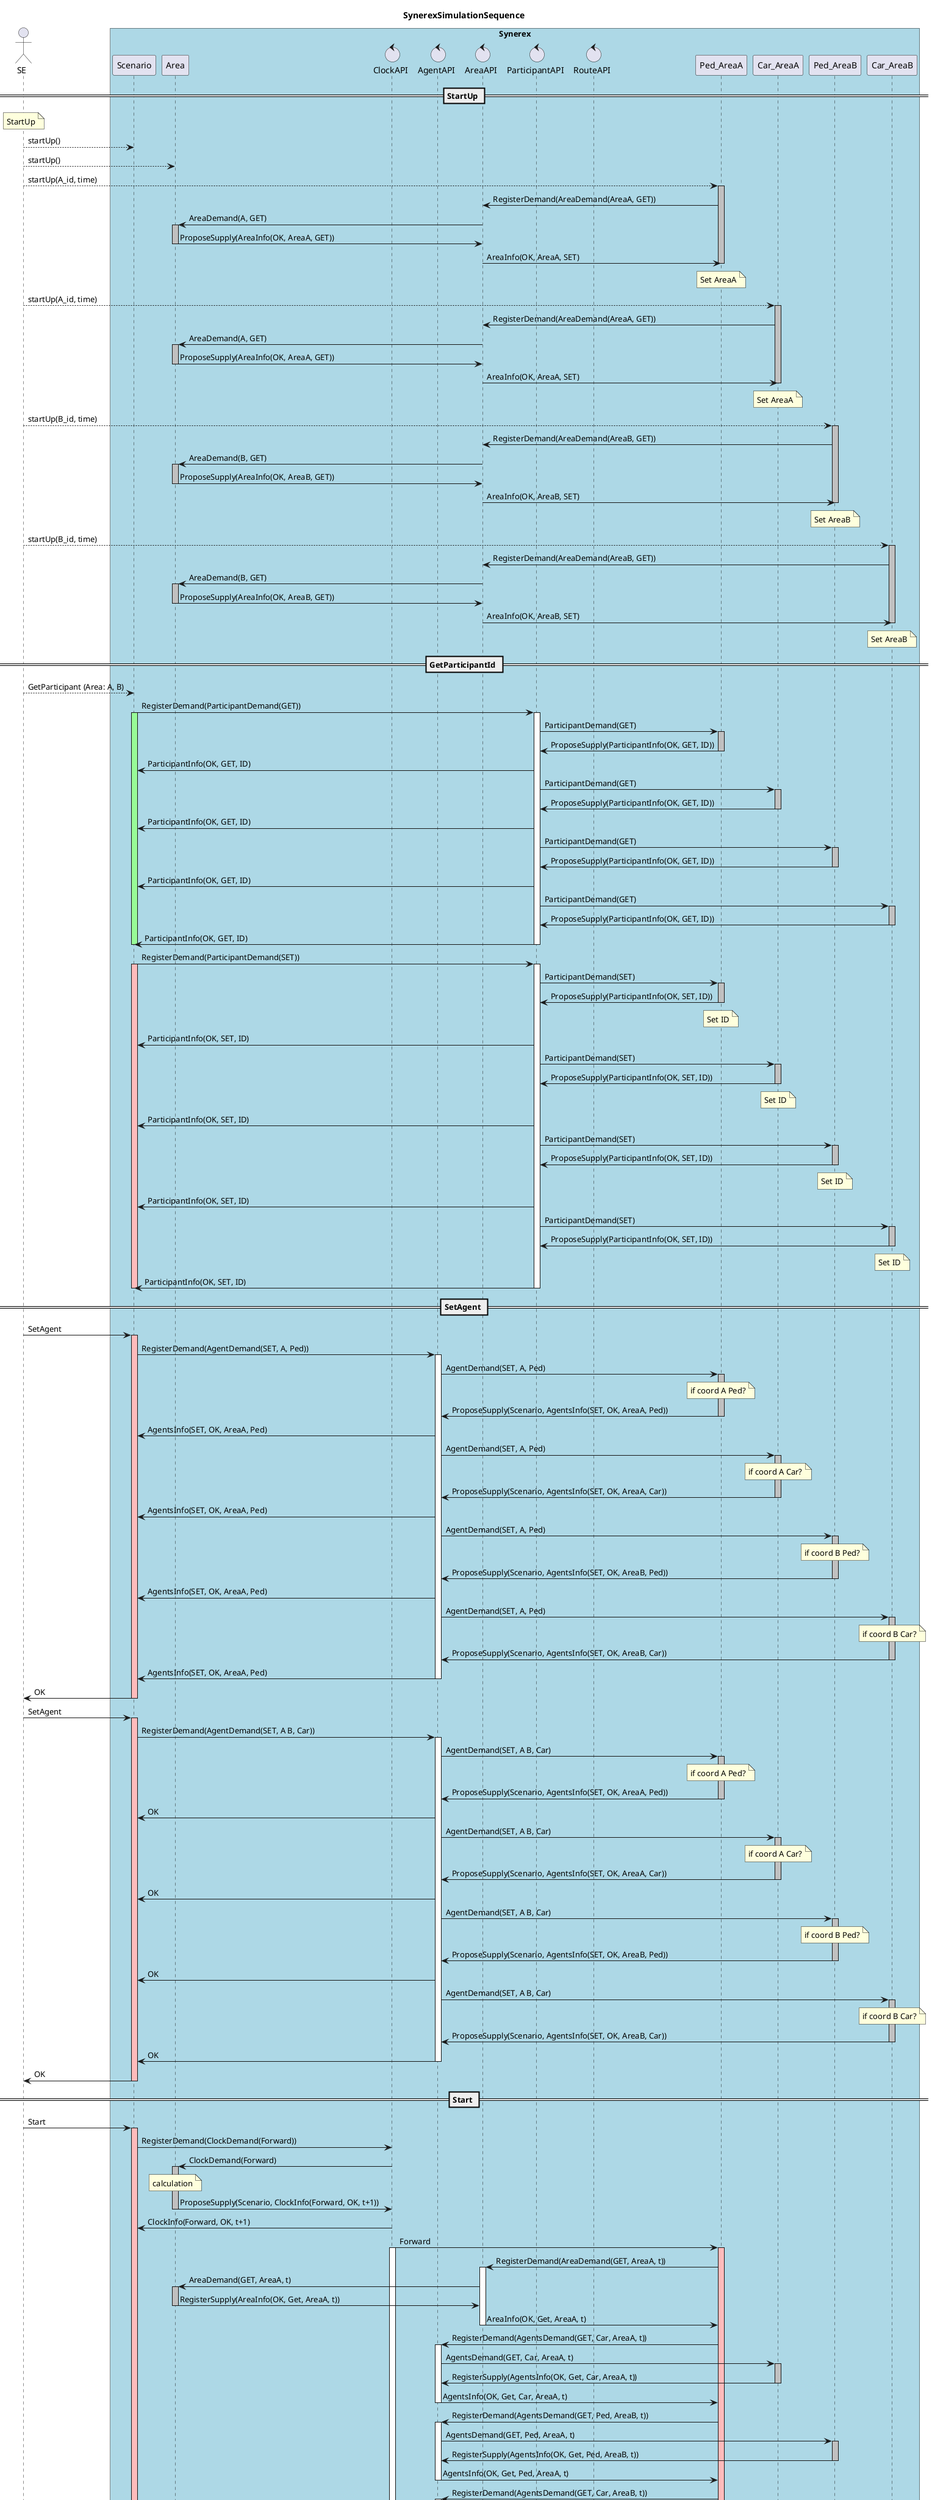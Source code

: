 

@startuml

'http://plantuml.com/ja/guide'


title SynerexSimulationSequence

actor SE
box "Synerex" #LightBlue
participant Scenario
participant Area
control ClockAPI
control AgentAPI
control AreaAPI
control ParticipantAPI
control RouteAPI
participant Ped_AreaA
participant Car_AreaA
participant Ped_AreaB
participant Car_AreaB
end box


== StartUp ==
note over SE: StartUp
SE --> Scenario: startUp()
SE --> Area: startUp()

SE --> Ped_AreaA: startUp(A_id, time)
activate Ped_AreaA #c0c0c0
Ped_AreaA -> AreaAPI: RegisterDemand(AreaDemand(AreaA, GET))
AreaAPI -> Area: AreaDemand(A, GET)
activate Area #c0c0c0
Area -> AreaAPI: ProposeSupply(AreaInfo(OK, AreaA, GET))
deactivate Area
AreaAPI -> Ped_AreaA: AreaInfo(OK, AreaA, SET)
note over Ped_AreaA: Set AreaA
deactivate Ped_AreaA

SE --> Car_AreaA: startUp(A_id, time)
activate Car_AreaA #c0c0c0
Car_AreaA -> AreaAPI: RegisterDemand(AreaDemand(AreaA, GET))
AreaAPI -> Area: AreaDemand(A, GET)
activate Area #c0c0c0
Area -> AreaAPI: ProposeSupply(AreaInfo(OK, AreaA, GET))
deactivate Area
AreaAPI -> Car_AreaA: AreaInfo(OK, AreaA, SET)
note over Car_AreaA: Set AreaA
deactivate Car_AreaA

SE --> Ped_AreaB: startUp(B_id, time)
activate Ped_AreaB #c0c0c0
Ped_AreaB -> AreaAPI: RegisterDemand(AreaDemand(AreaB, GET))
AreaAPI -> Area: AreaDemand(B, GET)
activate Area #c0c0c0
Area -> AreaAPI: ProposeSupply(AreaInfo(OK, AreaB, GET))
deactivate Area
AreaAPI -> Ped_AreaB: AreaInfo(OK, AreaB, SET)
note over Ped_AreaB: Set AreaB
deactivate Ped_AreaB

SE --> Car_AreaB: startUp(B_id, time)
activate Car_AreaB  #c0c0c0
Car_AreaB -> AreaAPI: RegisterDemand(AreaDemand(AreaB, GET))
AreaAPI -> Area: AreaDemand(B, GET)
activate Area #c0c0c0
Area -> AreaAPI: ProposeSupply(AreaInfo(OK, AreaB, GET))
deactivate Area
AreaAPI -> Car_AreaB: AreaInfo(OK, AreaB, SET)
note over Car_AreaB: Set AreaB
deactivate Car_AreaB


== GetParticipantId ==
SE --> Scenario: GetParticipant (Area: A, B)
Scenario -> ParticipantAPI: RegisterDemand(ParticipantDemand(GET))
activate ParticipantAPI
activate Scenario #98FB98

'Get ParticipantId to Area'
'ParticipantAPI -> Area: ParticipantDemand(GET)
'activate Area #c0c0c0
'Area -> ParticipantAPI: ProposeSupply(ParticipantInfo(OK, GET, ID))
'deactivate Area
'ParticipantAPI -> Scenario: ParticipantInfo(OK, GET, ID)

'Get ParticipantId to Ped_Area_A'
ParticipantAPI -> Ped_AreaA: ParticipantDemand(GET)
activate Ped_AreaA #c0c0c0
Ped_AreaA -> ParticipantAPI: ProposeSupply(ParticipantInfo(OK, GET, ID))
deactivate Ped_AreaA
ParticipantAPI -> Scenario: ParticipantInfo(OK, GET, ID)

'Get ParticipantId to Car_Area_A'
ParticipantAPI -> Car_AreaA: ParticipantDemand(GET)
activate Car_AreaA #c0c0c0
Car_AreaA -> ParticipantAPI: ProposeSupply(ParticipantInfo(OK, GET, ID))
deactivate Car_AreaA
ParticipantAPI -> Scenario: ParticipantInfo(OK, GET, ID)

'Get ParticipantId to Ped_Area_B'
ParticipantAPI -> Ped_AreaB: ParticipantDemand(GET)
activate Ped_AreaB #c0c0c0
Ped_AreaB -> ParticipantAPI: ProposeSupply(ParticipantInfo(OK, GET, ID))
deactivate Ped_AreaB
ParticipantAPI -> Scenario: ParticipantInfo(OK, GET, ID)

'Get ParticipantId to Car_Area_B'
ParticipantAPI -> Car_AreaB: ParticipantDemand(GET)
activate Car_AreaB #c0c0c0
Car_AreaB -> ParticipantAPI: ProposeSupply(ParticipantInfo(OK, GET, ID))
deactivate Car_AreaB
ParticipantAPI -> Scenario: ParticipantInfo(OK, GET, ID)

deactivate Scenario
deactivate ParticipantAPI

'set ParticipantID'

Scenario -> ParticipantAPI: RegisterDemand(ParticipantDemand(SET))
activate ParticipantAPI
activate Scenario #FFBBBB

'Set ParticipantId to Ped_Area_A'
ParticipantAPI -> Ped_AreaA: ParticipantDemand(SET)
activate Ped_AreaA #c0c0c0
Ped_AreaA -> ParticipantAPI: ProposeSupply(ParticipantInfo(OK, SET, ID))
note over Ped_AreaA: Set ID
deactivate Ped_AreaA
ParticipantAPI -> Scenario: ParticipantInfo(OK, SET, ID)

'Set ParticipantId to Car_Area_A'
ParticipantAPI -> Car_AreaA: ParticipantDemand(SET)
activate Car_AreaA #c0c0c0
Car_AreaA -> ParticipantAPI: ProposeSupply(ParticipantInfo(OK, SET, ID))
note over Car_AreaA: Set ID
deactivate Car_AreaA
ParticipantAPI -> Scenario: ParticipantInfo(OK, SET, ID)

'Set ParticipantId to Ped_Area_B'
ParticipantAPI -> Ped_AreaB: ParticipantDemand(SET)
activate Ped_AreaB #c0c0c0
Ped_AreaB -> ParticipantAPI: ProposeSupply(ParticipantInfo(OK, SET, ID))
note over Ped_AreaB: Set ID
deactivate Ped_AreaB
ParticipantAPI -> Scenario: ParticipantInfo(OK, SET, ID)

'Set ParticipantId to Car_Area_B'
ParticipantAPI -> Car_AreaB: ParticipantDemand(SET)
activate Car_AreaB #c0c0c0
Car_AreaB -> ParticipantAPI: ProposeSupply(ParticipantInfo(OK, SET, ID))
note over Car_AreaB: Set ID
deactivate Car_AreaB
ParticipantAPI -> Scenario: ParticipantInfo(OK, SET, ID)

deactivate Scenario
deactivate ParticipantAPI

'== SetClock ==
'SE -> Scenario: SetClock
'activate Scenario #FFBBBB
'ote over Scenario: Set Clock
'cenario -> ClockAPI: RegisterDemand(ClockDemand(SET))
'activate ClockAPI

'SetClock Area'
'ClockAPI -> Area: ClockDemand(SET)
'activate Area  #c0c0c0
'note over Area: Set Clock
'Area -> ClockAPI: ProposeSupply(Scenario, ClockInfo(OK, SET))
'deactivate Area
'ClockAPI -> Scenario: (Scenario, ClockInfo(OK, SET))

'SetClock Ped_AreaA'
'ClockAPI -> Ped_AreaA: ClockDemand(SET)∂
'ctivate Ped_AreaA  #c0c0c0
'note over Ped_AreaA: Set Clock
'Ped_AreaA -> ClockAPI: ProposeSupply(Scenario, ClockInfo(OK, SET))
'deactivate Ped_AreaA
'ClockAPI -> Scenario: (Scenario, ClockInfo(OK, SET))

'SetClock Car_AreaA'
'ClockAPI -> Car_AreaA: ClockDemand(SET)
'activate Car_AreaA  #c0c0c0
'note over Car_AreaA: s\Set Clock
'Car_AreaA -> ClockAPI: ProposeSupply(Scenario, ClockInfo(OK, SET))
'deactivate Car_AreaA
'ClockAPI -> Scenario: (Scenario, ClockInfo(OK, SET))

'SetClock Ped_AreaB'
'ClockAPI -> Ped_AreaB: ClockDemand(SET)
'activate Ped_AreaB  #c0c0c0
'note over Ped_AreaB: Set Clock
'Ped_AreaB -> ClockAPI: ProposeSupply(Scenario, ClockInfo(OK, SET))
'deactivate Ped_AreaB
'ClockAPI -> Scenario: (Scenario, ClockInfo(OK, SET))

'SetClock Car_AreaB'
'ClockAPI -> Car_AreaB: ClockDemand(SET)
'activate Car_AreaB  #c0c0c0
'note over Car_AreaB: Set Clock
'Car_AreaB -> ClockAPI: ProposeSupply(Scenario, ClockInfo(OK, SET))
'deactivate Car_AreaB
'ClockAPI -> Scenario: (Scenario, ClockInfo(OK, SET))
'deactivate ClockAPI

'Scenario -> SE: OK
'deactivate Scenario

'== SetArea ==
'Set Area A'
'SE -> Scenario: SetArea(A)
'activate Scenario #FFBBBB
'Scenario -> AreaAPI: RegisterDemand(AreaDemand(A, SET))
'activate AreaAPI

'Set Area To Ped_AreaA'
'AreaAPI -> Ped_AreaA: AreaDemand(A, SET)
'activate Ped_AreaA  #c0c0c0
'Ped_AreaA -> AreaAPI: RegisterDemand(AreaDemand(AreaA, GET))
'AreaAPI -> Area: AreaDemand(A, GET)
'activate Area #c0c0c0
'Area -> AreaAPI: RegisterSupply(AreaInfo(OK, AreaA, GET))
'deactivate Area
'AreaAPI -> Ped_AreaA: AreaInfo(OK, AreaA, SET)
'note over Ped_AreaA: Set AreaA
'Ped_AreaA -> AreaAPI: ProposeSupply(Scenario, AreaInfo(OK, AreaA, SET)) 
'deactivate Ped_AreaA
'AreaAPI -> Scenario: (Scenario, AreaInfo(OK, AreaA, SET)) 

'Set Area To Car_AreaA'
'AreaAPI -> Car_AreaA: AreaDemand(A, SET)
'activate Car_AreaA  #c0c0c0
'Car_AreaA -> AreaAPI: RegisterDemand(AreaDemand(AreaA, GET))
'AreaAPI -> Area: AreaDemand(A, GET)
'activate Area #c0c0c0
'Area -> AreaAPI: RegisterSupply(AreaInfo(OK, AreaA, GET))
'deactivate Area
'AreaAPI -> Car_AreaA: AreaInfo(OK, AreaA, SET)
'note over Car_AreaA: Set AreaA
'Car_AreaA -> AreaAPI: ProposeSupply(Scenario, AreaInfo(OK, AreaA, SET)) 
'deactivate Car_AreaA
'AreaAPI -> Scenario: (Scenario, AreaInfo(OK, AreaA, SET)) 
'deactivate AreaAPI
'Scenario -> SE: OK
'deactivate Scenario


'Set Area B'
'SE -> Scenario: SetArea(B)
'activate Scenario #FFBBBB
'Scenario -> AreaAPI: RegisterDemand(AreaDemand(B, SET))
'activate AreaAPI

'Set Area To Ped_AreaB'
'AreaAPI -> Ped_AreaB: AreaDemand(B, SET)
'activate Ped_AreaB  #c0c0c0
'Ped_AreaB -> AreaAPI: RegisterDemand(AreaDemand(AreaB, GET))
'AreaAPI -> Area: AreaDemand(B, GET)
'activate Area #c0c0c0
'Area -> AreaAPI: RegisterSupply(AreaInfo(OK, AreaB, GET))
'deactivate Area
'AreaAPI -> Ped_AreaB: AreaInfo(OK, AreaB, SET)
'note over Ped_AreaB: Set AreaB
'Ped_AreaB -> AreaAPI: ProposeSupply(Scenario, AreaInfo(OK, AreaB, SET)) 
'deactivate Ped_AreaB
'AreaAPI -> Scenario: (Scenario, AreaInfo(OK, AreaB, SET)) 

'Set Area To Car_AreaB'
'AreaAPI -> Car_AreaB: AreaDemand(B, SET)
'activate Car_AreaB  #c0c0c0
'Car_AreaB -> AreaAPI: RegisterDemand(AreaDemand(AreaB, GET))
'AreaAPI -> Area: AreaDemand(B, GET)
'activate Area #c0c0c0
'Area -> AreaAPI: RegisterSupply(AreaInfo(OK, AreaB, GET))
'deactivate Area
'AreaAPI -> Car_AreaB: AreaInfo(OK, AreaB, SET)
'note over Car_AreaB: Set AreaB
'Car_AreaB -> AreaAPI: ProposeSupply(Scenario, AreaInfo(OK, AreaB, SET)) 
'deactivate Car_AreaB
'AreaAPI -> Scenario: (Scenario, AreaInfo(OK, AreaB, SET)) 
'deactivate AreaAPI
'Scenario -> SE: OK
'deactivate Scenario


== SetAgent ==
'Set Agent Ped A'
SE -> Scenario: SetAgent
activate Scenario #FFBBBB
Scenario -> AgentAPI: RegisterDemand(AgentDemand(SET, A, Ped))
activate AgentAPI

'SetAgent Ped A To Ped_AreaA'
AgentAPI -> Ped_AreaA: AgentDemand(SET, A, Ped)
activate Ped_AreaA #c0c0c0
note over Ped_AreaA: if coord A Ped?
Ped_AreaA -> AgentAPI: ProposeSupply(Scenario, AgentsInfo(SET, OK, AreaA, Ped))
deactivate Ped_AreaA
AgentAPI -> Scenario: AgentsInfo(SET, OK, AreaA, Ped)

'SetAgent Ped A To Car_AreaA'
AgentAPI -> Car_AreaA: AgentDemand(SET, A, Ped)
activate Car_AreaA #c0c0c0
note over Car_AreaA: if coord A Car?
Car_AreaA -> AgentAPI: ProposeSupply(Scenario, AgentsInfo(SET, OK, AreaA, Car))
deactivate Car_AreaA
AgentAPI -> Scenario: AgentsInfo(SET, OK, AreaA, Ped)

'SetAgent Ped A To Ped_AreaB'
AgentAPI -> Ped_AreaB: AgentDemand(SET, A, Ped)
activate Ped_AreaB #c0c0c0
note over Ped_AreaB: if coord B Ped?
Ped_AreaB -> AgentAPI: ProposeSupply(Scenario, AgentsInfo(SET, OK, AreaB, Ped))
deactivate Ped_AreaB
AgentAPI -> Scenario: AgentsInfo(SET, OK, AreaA, Ped)

'SetAgent Ped A To Car_AreaB'
AgentAPI -> Car_AreaB: AgentDemand(SET, A, Ped)
activate Car_AreaB #c0c0c0
note over Car_AreaB: if coord B Car?
Car_AreaB -> AgentAPI: ProposeSupply(Scenario, AgentsInfo(SET, OK, AreaB, Car))
deactivate Car_AreaB
AgentAPI -> Scenario: AgentsInfo(SET, OK, AreaA, Ped)

deactivate AgentAPI
Scenario -> SE: OK
deactivate Scenario


'Set Agent Car A and B'
SE -> Scenario: SetAgent
activate Scenario #FFBBBB
Scenario -> AgentAPI: RegisterDemand(AgentDemand(SET, A B, Car))
activate AgentAPI

'SetAgent Car A B To Ped_AreaA'
AgentAPI -> Ped_AreaA: AgentDemand(SET, A B, Car)
activate Ped_AreaA #c0c0c0
note over Ped_AreaA: if coord A Ped?
Ped_AreaA -> AgentAPI: ProposeSupply(Scenario, AgentsInfo(SET, OK, AreaA, Ped))
deactivate Ped_AreaA
AgentAPI -> Scenario: OK

'SetAgent Car A B To Car_AreaA'
AgentAPI -> Car_AreaA: AgentDemand(SET, A B, Car)
activate Car_AreaA #c0c0c0
note over Car_AreaA: if coord A Car?
Car_AreaA -> AgentAPI: ProposeSupply(Scenario, AgentsInfo(SET, OK, AreaA, Car))
deactivate Car_AreaA
AgentAPI -> Scenario: OK

'SetAgent Car A B To Ped_AreaB'
AgentAPI -> Ped_AreaB: AgentDemand(SET, A B, Car)
activate Ped_AreaB #c0c0c0
note over Ped_AreaB: if coord B Ped?
Ped_AreaB -> AgentAPI: ProposeSupply(Scenario, AgentsInfo(SET, OK, AreaB, Ped))
deactivate Ped_AreaB
AgentAPI -> Scenario: OK

'SetAgent Car A B To Car_AreaB'
AgentAPI -> Car_AreaB: AgentDemand(SET, A B, Car)
activate Car_AreaB #c0c0c0
note over Car_AreaB: if coord B Car?
Car_AreaB -> AgentAPI: ProposeSupply(Scenario, AgentsInfo(SET, OK, AreaB, Car))
deactivate Car_AreaB
AgentAPI -> Scenario: OK

deactivate AgentAPI
Scenario -> SE: OK
deactivate Scenario


== Start ==
SE -> Scenario: Start
activate Scenario #FFBBBB
Scenario -> ClockAPI: RegisterDemand(ClockDemand(Forward))

'Forward To Area'
ClockAPI -> Area: ClockDemand(Forward)
activate Area #c0c0c0
note over Area: calculation
Area -> ClockAPI: ProposeSupply(Scenario, ClockInfo(Forward, OK, t+1))
deactivate Area
ClockAPI -> Scenario: ClockInfo(Forward, OK, t+1)
deactivate ClockAPI

'Forward To Ped_AreaA'
ClockAPI -> Ped_AreaA: Forward
activate ClockAPI
activate Ped_AreaA #FFBBBB

Ped_AreaA -> AreaAPI: RegisterDemand(AreaDemand(GET, AreaA, t))
activate AreaAPI 
AreaAPI -> Area: AreaDemand(GET, AreaA, t)
activate Area #c0c0c0
Area -> AreaAPI: RegisterSupply(AreaInfo(OK, Get, AreaA, t))
deactivate Area
AreaAPI -> Ped_AreaA: AreaInfo(OK, Get, AreaA, t)
deactivate AreaAPI

Ped_AreaA -> AgentAPI: RegisterDemand(AgentsDemand(GET, Car, AreaA, t))
activate AgentAPI
AgentAPI -> Car_AreaA: AgentsDemand(GET, Car, AreaA, t)
activate Car_AreaA #c0c0c0
Car_AreaA -> AgentAPI: RegisterSupply(AgentsInfo(OK, Get, Car, AreaA, t))
deactivate Car_AreaA
AgentAPI -> Ped_AreaA: AgentsInfo(OK, Get, Car, AreaA, t)
deactivate AgentAPI

Ped_AreaA -> AgentAPI: RegisterDemand(AgentsDemand(GET, Ped, AreaB, t))
activate AgentAPI
AgentAPI -> Ped_AreaB: AgentsDemand(GET, Ped, AreaA, t)
activate Ped_AreaB #c0c0c0
Ped_AreaB -> AgentAPI: RegisterSupply(AgentsInfo(OK, Get, Ped, AreaB, t))
deactivate Ped_AreaB
AgentAPI -> Ped_AreaA: AgentsInfo(OK, Get, Ped, AreaA, t)
deactivate AgentAPI

Ped_AreaA -> AgentAPI: RegisterDemand(AgentsDemand(GET, Car, AreaB, t))
activate AgentAPI
AgentAPI -> Car_AreaB: AgentsDemand(GET, Car, AreaB, t)
activate Car_AreaB #c0c0c0
Car_AreaB -> AgentAPI: RegisterSupply(AgentsInfo(OK, Get, Car, AreaB, t))
deactivate Car_AreaB
AgentAPI -> Ped_AreaA: AgentsInfo(OK, Get, Car, AreaB, t)
deactivate AgentAPI

note over Ped_AreaA: calculation
Ped_AreaA -> ClockAPI: ProposeSupply(Scenario, ClockInfo(Forward, OK, t+1))
deactivate Ped_AreaA
ClockAPI -> Scenario: ClockInfo(Forward, OK, t+1)
deactivate ClockAPI

'Forward To Car_AreaA'
ClockAPI -> Car_AreaA: Forward
activate ClockAPI
activate Car_AreaA #FFBBBB

Car_AreaA -> AreaAPI: RegisterDemand(AreaDemand(GET, AreaA, t))
activate AreaAPI 
AreaAPI -> Area: AreaDemand(GET, AreaA, t)
activate Area #c0c0c0
Area -> AreaAPI: RegisterSupply(AreaInfo(OK, Get, AreaA, t))
deactivate Area
AreaAPI -> Car_AreaA: AreaInfo(OK, Get, AreaA, t)
deactivate AreaAPI

Car_AreaA -> AgentAPI: RegisterDemand(AgentsDemand(GET, Ped, AreaA, t))
activate AgentAPI
AgentAPI -> Ped_AreaA: AgentsDemand(GET, Ped, AreaA, t)
activate Ped_AreaA #c0c0c0
Ped_AreaA -> AgentAPI: RegisterSupply(AgentsInfo(OK, Get, Ped, AreaA, t))
deactivate Ped_AreaA
AgentAPI -> Car_AreaA: AgentsInfo(OK, Get, Ped, AreaA, t)
deactivate AgentAPI

Car_AreaA -> AgentAPI: RegisterDemand(AgentsDemand(GET, Ped, AreaA, t))
activate AgentAPI
AgentAPI -> Ped_AreaB: AgentsDemand(GET, Ped, AreaA, t)
activate Ped_AreaB #c0c0c0
Ped_AreaB -> AgentAPI: RegisterSupply(AgentsInfo(OK, Get, Ped, AreaA, t))
deactivate Ped_AreaB
AgentAPI -> Car_AreaA: AgentsInfo(OK, Get, Ped, AreaA, t)
deactivate AgentAPI

Car_AreaA -> AgentAPI: RegisterDemand(AgentsDemand(GET, Car, AreaB, t))
activate AgentAPI
AgentAPI -> Car_AreaB: AgentsDemand(GET, Car, AreaB, t)
activate Car_AreaB #c0c0c0
Car_AreaB -> AgentAPI: RegisterSupply(AgentsInfo(OK, Get, Car, AreaB, t))
deactivate Car_AreaB
AgentAPI -> Car_AreaA: AgentsInfo(OK, Get, Car, AreaB, t)
deactivate AgentAPI

note over Car_AreaA: calculation
Car_AreaA -> ClockAPI: ProposeSupply(Scenario, ClockInfo(Forward, OK, t+1))
deactivate Car_AreaA
ClockAPI -> Scenario: ClockInfo(Forward, OK, t+1)
deactivate ClockAPI

'Forward To Ped_AreaB'
ClockAPI -> Ped_AreaB: Forward
activate ClockAPI
activate Ped_AreaB #FFBBBB

Ped_AreaB -> AreaAPI: RegisterDemand(AreaDemand(GET, AreaB, t))
activate AreaAPI 
AreaAPI -> Area: AreaDemand(GET, AreaB, t)
activate Area #c0c0c0
Area -> AreaAPI: RegisterSupply(AreaInfo(OK, Get, AreaB, t))
deactivate Area
AreaAPI -> Ped_AreaB: AreaInfo(OK, Get, AreaB, t)
deactivate AreaAPI

Ped_AreaB -> AgentAPI: RegisterDemand(AgentsDemand(GET, Car, AreaB, t))
activate AgentAPI
AgentAPI -> Car_AreaB: AgentsDemand(GET, Car, AreaB, t)
activate Car_AreaB #c0c0c0
Car_AreaB -> AgentAPI: RegisterSupply(AgentsInfo(OK, Get, Car, AreaB, t))
deactivate Car_AreaB
AgentAPI -> Ped_AreaB: AgentsInfo(OK, Get, Car, AreaB, t)
deactivate AgentAPI

Ped_AreaB -> AgentAPI: RegisterDemand(AgentsDemand(GET, Ped, AreaA, t))
activate AgentAPI
AgentAPI -> Ped_AreaA: AgentsDemand(GET, Ped, AreaA, t)
activate Ped_AreaA #c0c0c0
Ped_AreaA -> AgentAPI: RegisterSupply(AgentsInfo(OK, Get, Ped, AreaA, t))
deactivate Ped_AreaA
AgentAPI -> Ped_AreaB: AgentsInfo(OK, Get, Ped, AreaA, t)
deactivate AgentAPI

Ped_AreaB -> AgentAPI: RegisterDemand(AgentsDemand(GET, Car, AreaA, t))
activate AgentAPI
AgentAPI -> Car_AreaA: AgentsDemand(GET, Car, AreaA, t)
activate Car_AreaA #c0c0c0
Car_AreaA -> AgentAPI: RegisterSupply(AgentsInfo(OK, Get, Car, AreaA, t))
deactivate Car_AreaA
AgentAPI -> Ped_AreaB: AgentsInfo(OK, Get, Car, AreaA, t)
deactivate AgentAPI

note over Ped_AreaB: calculation
Ped_AreaB -> ClockAPI: ProposeSupply(Scenario, ClockInfo(Forward, OK, t+1))
deactivate Ped_AreaB
ClockAPI -> Scenario: ClockInfo(Forward, OK, t+1)
deactivate ClockAPI

'Forward To Car_AreaB'
ClockAPI -> Car_AreaB: Forward
activate ClockAPI
activate Car_AreaB #FFBBBB

Car_AreaB -> AreaAPI: RegisterDemand(AreaDemand(GET, AreaB, t))
activate AreaAPI 
AreaAPI -> Area: AreaDemand(GET, AreaB, t)
activate Area #c0c0c0
Area -> AreaAPI: RegisterSupply(AreaInfo(OK, Get, AreaB, t))
deactivate Area
AreaAPI -> Car_AreaB: AreaInfo(OK, Get, AreaB, t)
deactivate AreaAPI

Car_AreaB -> AgentAPI: RegisterDemand(AgentsDemand(GET, Ped, AreaB, t))
activate AgentAPI
AgentAPI -> Ped_AreaB: AgentsDemand(GET, Ped, AreaB, t)
activate Ped_AreaB #c0c0c0
Ped_AreaB -> AgentAPI: RegisterSupply(AgentsInfo(OK, Get, Ped, AreaB, t))
deactivate Ped_AreaB
AgentAPI -> Car_AreaB: AgentsInfo(OK, Get, Ped, AreaB, t)
deactivate AgentAPI

Car_AreaB -> AgentAPI: RegisterDemand(AgentsDemand(GET, Ped, AreaA, t))
activate AgentAPI
AgentAPI -> Ped_AreaA: AgentsDemand(GET, Ped, AreaA, t)
activate Ped_AreaA #c0c0c0
Ped_AreaA -> AgentAPI: RegisterSupply(AgentsInfo(OK, Get, Ped, AreaA, t))
deactivate Ped_AreaA
AgentAPI -> Car_AreaB: AgentsInfo(OK, Get, Ped, AreaA, t)
deactivate AgentAPI

Car_AreaB -> AgentAPI: RegisterDemand(AgentsDemand(GET, Car, AreaA, t))
activate AgentAPI
AgentAPI -> Car_AreaA: AgentsDemand(GET, Car, AreaA, t)
activate Car_AreaA #c0c0c0
Car_AreaA -> AgentAPI: RegisterSupply(AgentsInfo(OK, Get, Car, AreaA, t))
deactivate Car_AreaA
AgentAPI -> Car_AreaB: AgentsInfo(OK, Get, Car, AreaA, t)
deactivate AgentAPI

note over Car_AreaB: calculation
Car_AreaB -> ClockAPI: ProposeSupply(Scenario, ClockInfo(Forward, OK, t+1))
deactivate Car_AreaB
ClockAPI -> Scenario: ClockInfo(Forward, OK, t+1)
deactivate ClockAPI

note over Scenario: sleep
note over Scenario: cycle 2 ...repeat

== Stop ==
SE -> Scenario: Stop
note over Scenario: Stop

@enduml